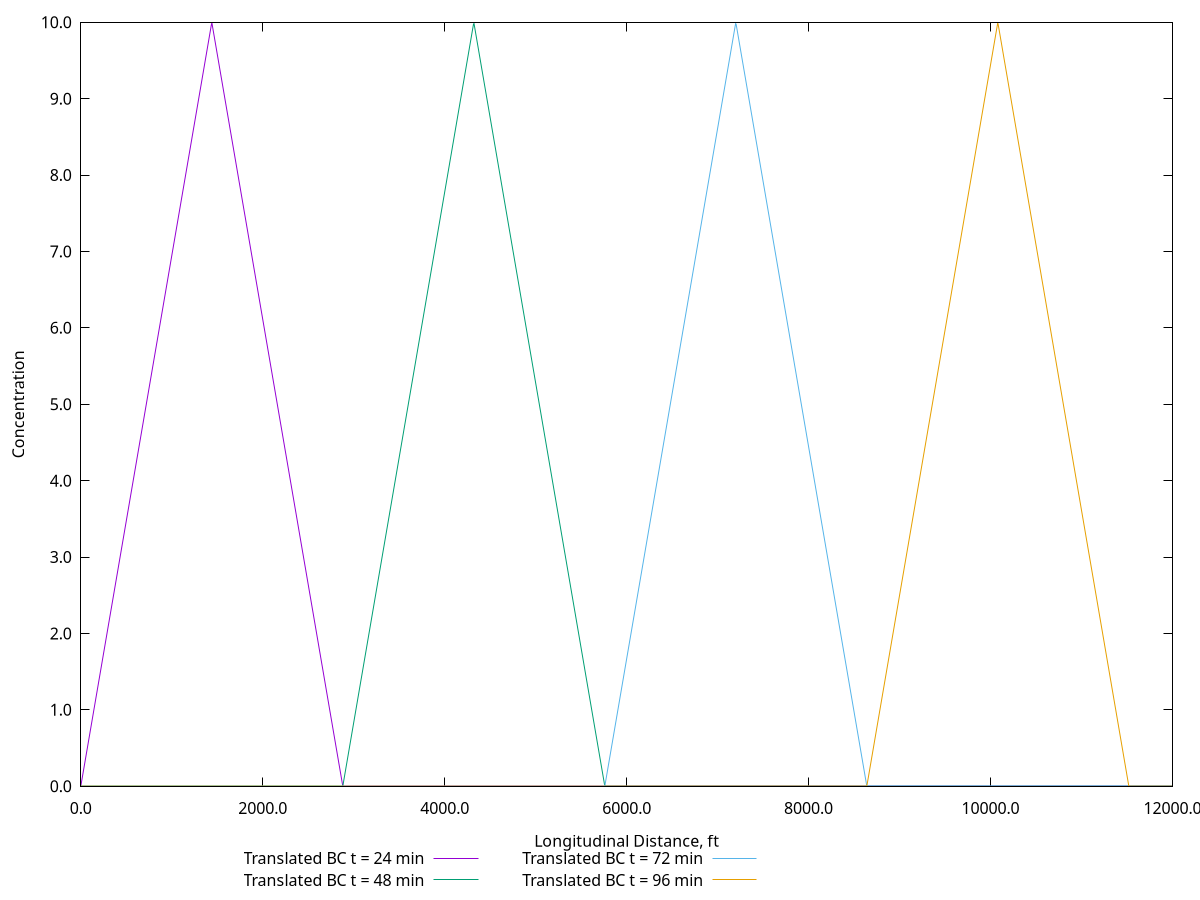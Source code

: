 # -------------------------------------------------------------
# file: plot.gp
# -------------------------------------------------------------
# -------------------------------------------------------------
# Battelle Memorial Institute
# Pacific Northwest Laboratory
# -------------------------------------------------------------
# -------------------------------------------------------------
# Created March 22, 1999 by William A. Perkins
# Last Change: Thu Sep 30 11:49:38 2010 by William A. Perkins <d3g096@PE10900.pnl.gov>
# -------------------------------------------------------------
# $Id$


u = 2.0
Co = 10.0
Tp = 12 * 60
C(t,Tp) = (t < 0) ? 0 : ((t < Tp) ? (1 - (Tp-t)/Tp)*Co : ((t < 2*Tp) ? ((2*Tp - t)/Tp)*Co : 0))

set samples 2000
set format x "%.1f"
set xrange [0:12000]
set xlabel 'Longitudinal Distance, ft'
set format y "%.1f"
set ylabel 'Concentration'
set pointsize 0.5
# set timestamp
set key below

plot C(24*60 - x/u,Tp) title 'Translated BC @ t = 24 min' with lines, \
     C(48*60 - x/u,Tp) title 'Translated BC @ t = 48 min' with lines, \
     C(72*60 - x/u,Tp) title 'Translated BC @ t = 72 min' with lines, \
     C(96*60 - x/u,Tp) title 'Translated BC @ t = 96 min' with lines, \
     "<awk '/Time: 06:24/, /Time: 06:26/ { if ($0 !~ /^ *#/) {print $4, $10;} }' profile1.out" using (10656 - $1):2 title 'Simulated' with points lt 7, \
     "<awk '/Time: 06:48/, /Time: 06:50/ { if ($0 !~ /^ *#/) {print $4, $10;} }' profile1.out" using (10656 - $1):2 notitle with points lt 7, \
     "<awk '/Time: 07:12/, /Time: 07:14/ { if ($0 !~ /^ *#/) {print $4, $10;} }' profile1.out" using (10656 - $1):2 notitle with points lt 7, \
     "<awk '/Time: 07:36/, /Time: 07:38/ { if ($0 !~ /^ *#/) {print $4, $10;} }' profile1.out" using (10656 - $1):2 notitle with points lt 7


